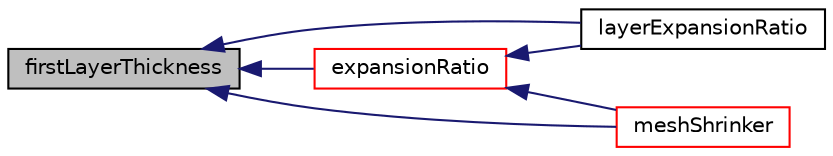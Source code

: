 digraph "firstLayerThickness"
{
  bgcolor="transparent";
  edge [fontname="Helvetica",fontsize="10",labelfontname="Helvetica",labelfontsize="10"];
  node [fontname="Helvetica",fontsize="10",shape=record];
  rankdir="LR";
  Node1 [label="firstLayerThickness",height=0.2,width=0.4,color="black", fillcolor="grey75", style="filled", fontcolor="black"];
  Node1 -> Node2 [dir="back",color="midnightblue",fontsize="10",style="solid",fontname="Helvetica"];
  Node2 [label="expansionRatio",height=0.2,width=0.4,color="red",URL="$a01300.html#aafc1c35e67fd6de1eaba55bff807f1a1"];
  Node2 -> Node3 [dir="back",color="midnightblue",fontsize="10",style="solid",fontname="Helvetica"];
  Node3 [label="layerExpansionRatio",height=0.2,width=0.4,color="black",URL="$a01300.html#a48b203394006afdb0017d0ccf2330ed6",tooltip="Determine expansion ratio. Uses two of the four parameters. "];
  Node2 -> Node4 [dir="back",color="midnightblue",fontsize="10",style="solid",fontname="Helvetica"];
  Node4 [label="meshShrinker",height=0.2,width=0.4,color="red",URL="$a01300.html#ae8fa79d79a989aa58094042ddf6b3a8b",tooltip="Type of mesh shrinker. "];
  Node1 -> Node3 [dir="back",color="midnightblue",fontsize="10",style="solid",fontname="Helvetica"];
  Node1 -> Node4 [dir="back",color="midnightblue",fontsize="10",style="solid",fontname="Helvetica"];
}
